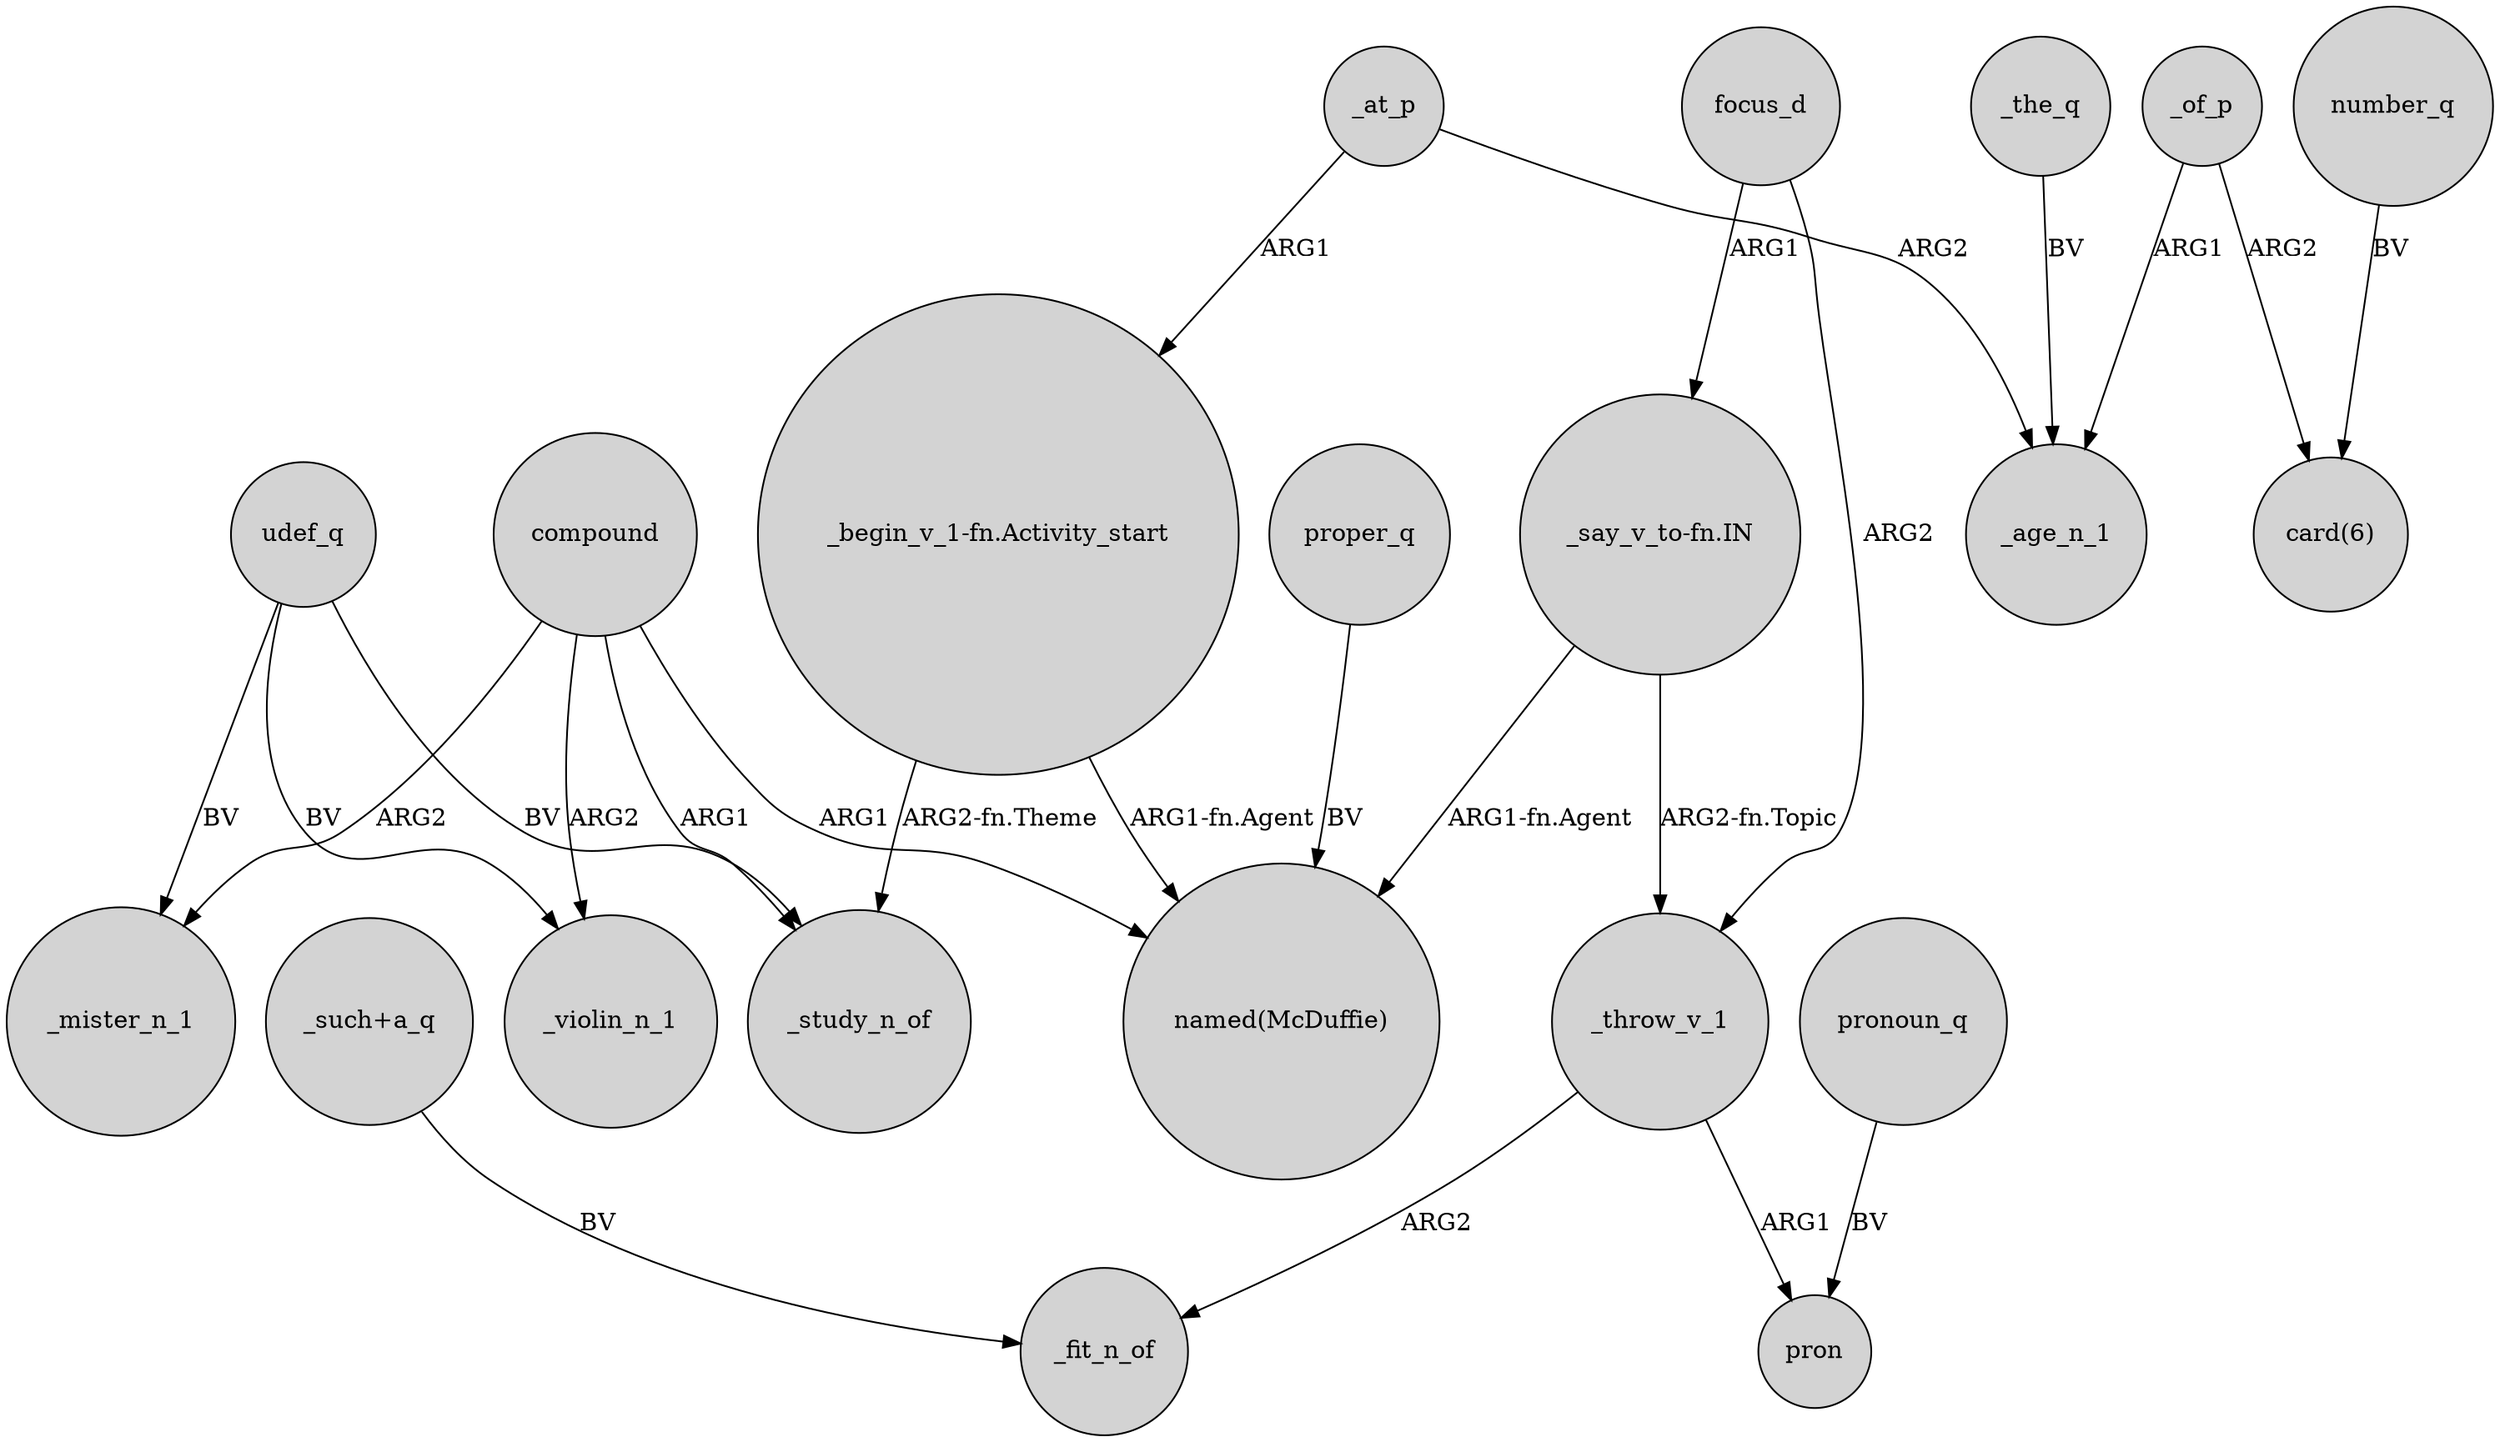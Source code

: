 digraph {
	node [shape=circle style=filled]
	compound -> "named(McDuffie)" [label=ARG1]
	_throw_v_1 -> _fit_n_of [label=ARG2]
	"_say_v_to-fn.IN" -> _throw_v_1 [label="ARG2-fn.Topic"]
	proper_q -> "named(McDuffie)" [label=BV]
	"_begin_v_1-fn.Activity_start" -> "named(McDuffie)" [label="ARG1-fn.Agent"]
	compound -> _mister_n_1 [label=ARG2]
	compound -> _violin_n_1 [label=ARG2]
	"_begin_v_1-fn.Activity_start" -> _study_n_of [label="ARG2-fn.Theme"]
	udef_q -> _mister_n_1 [label=BV]
	"_such+a_q" -> _fit_n_of [label=BV]
	_at_p -> _age_n_1 [label=ARG2]
	"_say_v_to-fn.IN" -> "named(McDuffie)" [label="ARG1-fn.Agent"]
	_at_p -> "_begin_v_1-fn.Activity_start" [label=ARG1]
	udef_q -> _violin_n_1 [label=BV]
	pronoun_q -> pron [label=BV]
	number_q -> "card(6)" [label=BV]
	_throw_v_1 -> pron [label=ARG1]
	compound -> _study_n_of [label=ARG1]
	_of_p -> _age_n_1 [label=ARG1]
	focus_d -> _throw_v_1 [label=ARG2]
	udef_q -> _study_n_of [label=BV]
	_of_p -> "card(6)" [label=ARG2]
	focus_d -> "_say_v_to-fn.IN" [label=ARG1]
	_the_q -> _age_n_1 [label=BV]
}
